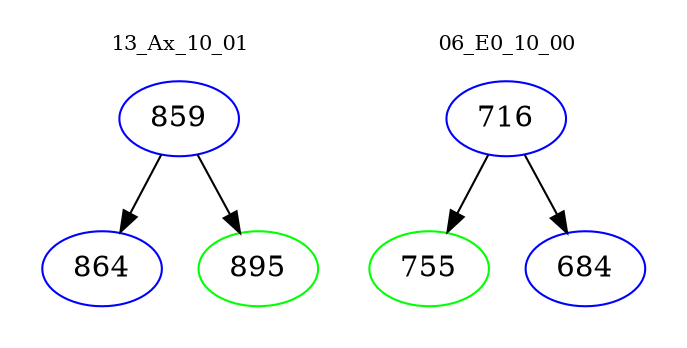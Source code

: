 digraph{
subgraph cluster_0 {
color = white
label = "13_Ax_10_01";
fontsize=10;
T0_859 [label="859", color="blue"]
T0_859 -> T0_864 [color="black"]
T0_864 [label="864", color="blue"]
T0_859 -> T0_895 [color="black"]
T0_895 [label="895", color="green"]
}
subgraph cluster_1 {
color = white
label = "06_E0_10_00";
fontsize=10;
T1_716 [label="716", color="blue"]
T1_716 -> T1_755 [color="black"]
T1_755 [label="755", color="green"]
T1_716 -> T1_684 [color="black"]
T1_684 [label="684", color="blue"]
}
}
